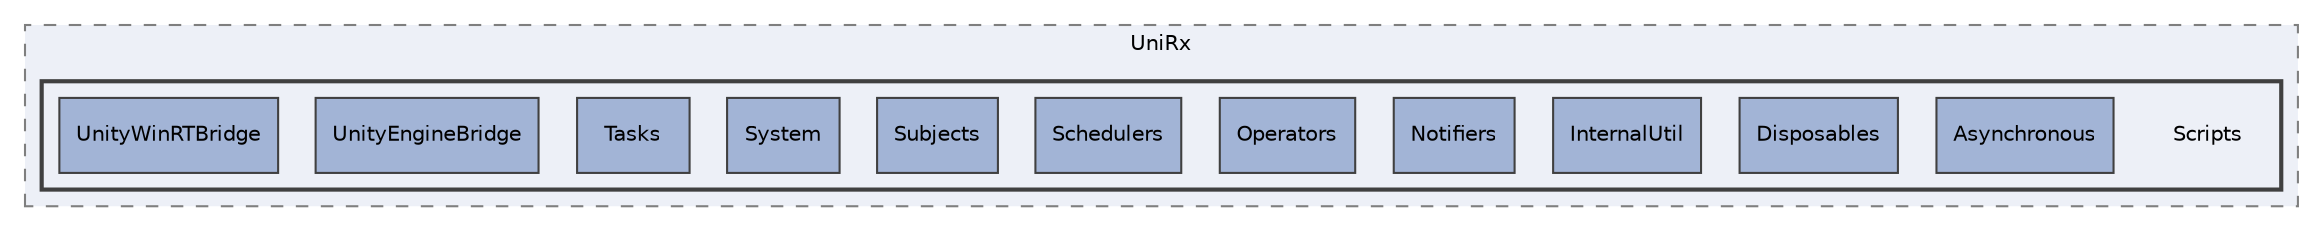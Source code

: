 digraph "Editor/UniRx/Scripts"
{
 // LATEX_PDF_SIZE
  edge [fontname="Helvetica",fontsize="10",labelfontname="Helvetica",labelfontsize="10"];
  node [fontname="Helvetica",fontsize="10",shape=record];
  compound=true
  subgraph clusterdir_e0d523a815145225f91bb175fb604c23 {
    graph [ bgcolor="#edf0f7", pencolor="grey50", style="filled,dashed,", label="UniRx", fontname="Helvetica", fontsize="10", URL="dir_e0d523a815145225f91bb175fb604c23.html"]
  subgraph clusterdir_78290d64b6a94e1392a62afc773d87b1 {
    graph [ bgcolor="#edf0f7", pencolor="grey25", style="filled,bold,", label="", fontname="Helvetica", fontsize="10", URL="dir_78290d64b6a94e1392a62afc773d87b1.html"]
    dir_78290d64b6a94e1392a62afc773d87b1 [shape=plaintext, label="Scripts"];
  dir_3bd22b406682fd68f06f3ee8d12b214c [shape=box, label="Asynchronous", style="filled,", fillcolor="#a2b4d6", color="grey25", URL="dir_3bd22b406682fd68f06f3ee8d12b214c.html"];
  dir_71412c7e43c39180057d144e9d514ae5 [shape=box, label="Disposables", style="filled,", fillcolor="#a2b4d6", color="grey25", URL="dir_71412c7e43c39180057d144e9d514ae5.html"];
  dir_9b96dc356b3ad3ce793f744847396fc4 [shape=box, label="InternalUtil", style="filled,", fillcolor="#a2b4d6", color="grey25", URL="dir_9b96dc356b3ad3ce793f744847396fc4.html"];
  dir_e3e26bb589e26da5b4b3708e05b22525 [shape=box, label="Notifiers", style="filled,", fillcolor="#a2b4d6", color="grey25", URL="dir_e3e26bb589e26da5b4b3708e05b22525.html"];
  dir_7b6056a5e1bae095ed08c3e138d7e5cd [shape=box, label="Operators", style="filled,", fillcolor="#a2b4d6", color="grey25", URL="dir_7b6056a5e1bae095ed08c3e138d7e5cd.html"];
  dir_95b14d9c0f738e5f9f52747fbec01b00 [shape=box, label="Schedulers", style="filled,", fillcolor="#a2b4d6", color="grey25", URL="dir_95b14d9c0f738e5f9f52747fbec01b00.html"];
  dir_329d32e1f7b4472b2cff7612c24d990c [shape=box, label="Subjects", style="filled,", fillcolor="#a2b4d6", color="grey25", URL="dir_329d32e1f7b4472b2cff7612c24d990c.html"];
  dir_b89e5ead474ff5c84035453a9e1a5678 [shape=box, label="System", style="filled,", fillcolor="#a2b4d6", color="grey25", URL="dir_b89e5ead474ff5c84035453a9e1a5678.html"];
  dir_6629dc43e62100d7bf2c987d651c4e40 [shape=box, label="Tasks", style="filled,", fillcolor="#a2b4d6", color="grey25", URL="dir_6629dc43e62100d7bf2c987d651c4e40.html"];
  dir_2d98729d879f6f4a341c9961cbb021cd [shape=box, label="UnityEngineBridge", style="filled,", fillcolor="#a2b4d6", color="grey25", URL="dir_2d98729d879f6f4a341c9961cbb021cd.html"];
  dir_dc7d00fd64739d6f21e7cef008e49579 [shape=box, label="UnityWinRTBridge", style="filled,", fillcolor="#a2b4d6", color="grey25", URL="dir_dc7d00fd64739d6f21e7cef008e49579.html"];
  }
  }
}
